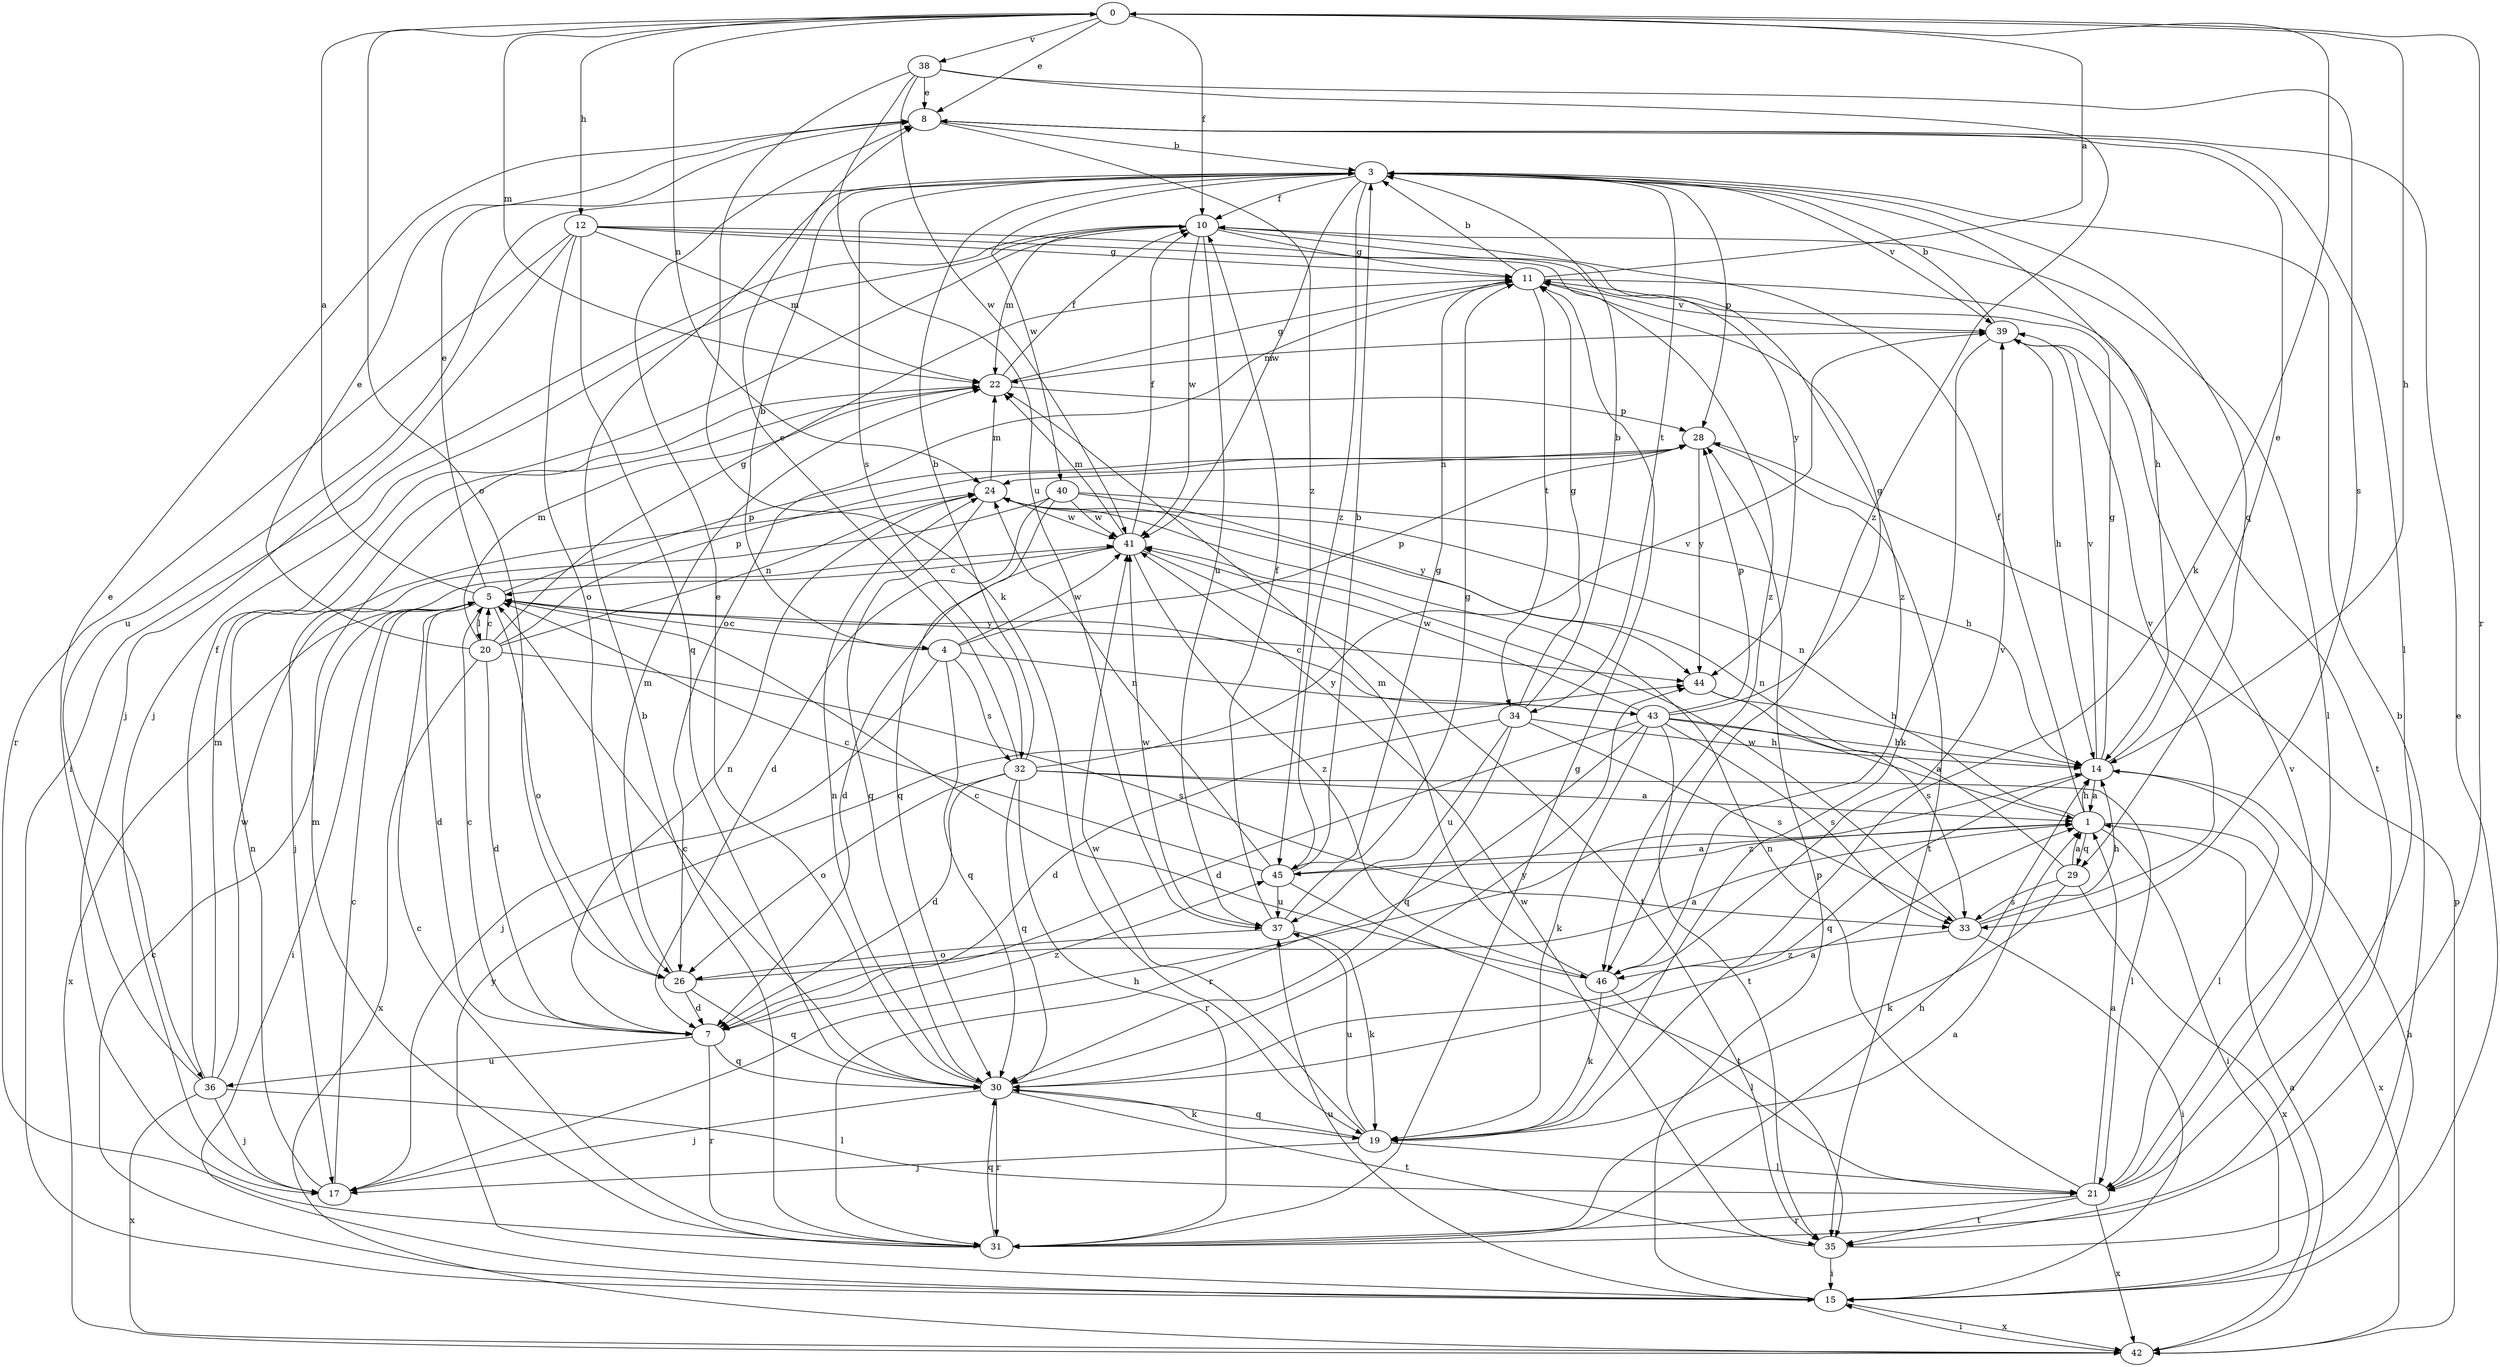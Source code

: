 strict digraph  {
0;
1;
3;
4;
5;
7;
8;
10;
11;
12;
14;
15;
17;
19;
20;
21;
22;
24;
26;
28;
29;
30;
31;
32;
33;
34;
35;
36;
37;
38;
39;
40;
41;
42;
43;
44;
45;
46;
0 -> 8  [label=e];
0 -> 10  [label=f];
0 -> 12  [label=h];
0 -> 14  [label=h];
0 -> 19  [label=k];
0 -> 22  [label=m];
0 -> 24  [label=n];
0 -> 26  [label=o];
0 -> 31  [label=r];
0 -> 38  [label=v];
1 -> 10  [label=f];
1 -> 14  [label=h];
1 -> 15  [label=i];
1 -> 24  [label=n];
1 -> 29  [label=q];
1 -> 42  [label=x];
1 -> 45  [label=z];
3 -> 10  [label=f];
3 -> 14  [label=h];
3 -> 28  [label=p];
3 -> 29  [label=q];
3 -> 32  [label=s];
3 -> 34  [label=t];
3 -> 36  [label=u];
3 -> 39  [label=v];
3 -> 40  [label=w];
3 -> 41  [label=w];
3 -> 45  [label=z];
4 -> 3  [label=b];
4 -> 17  [label=j];
4 -> 28  [label=p];
4 -> 30  [label=q];
4 -> 32  [label=s];
4 -> 41  [label=w];
4 -> 43  [label=y];
5 -> 0  [label=a];
5 -> 4  [label=c];
5 -> 7  [label=d];
5 -> 8  [label=e];
5 -> 15  [label=i];
5 -> 20  [label=l];
5 -> 26  [label=o];
5 -> 28  [label=p];
5 -> 42  [label=x];
5 -> 44  [label=y];
7 -> 5  [label=c];
7 -> 24  [label=n];
7 -> 30  [label=q];
7 -> 31  [label=r];
7 -> 36  [label=u];
7 -> 45  [label=z];
8 -> 3  [label=b];
8 -> 21  [label=l];
8 -> 45  [label=z];
10 -> 11  [label=g];
10 -> 15  [label=i];
10 -> 17  [label=j];
10 -> 21  [label=l];
10 -> 22  [label=m];
10 -> 37  [label=u];
10 -> 41  [label=w];
10 -> 46  [label=z];
11 -> 0  [label=a];
11 -> 3  [label=b];
11 -> 26  [label=o];
11 -> 34  [label=t];
11 -> 35  [label=t];
11 -> 39  [label=v];
12 -> 11  [label=g];
12 -> 17  [label=j];
12 -> 22  [label=m];
12 -> 26  [label=o];
12 -> 30  [label=q];
12 -> 31  [label=r];
12 -> 44  [label=y];
12 -> 46  [label=z];
14 -> 1  [label=a];
14 -> 8  [label=e];
14 -> 11  [label=g];
14 -> 21  [label=l];
14 -> 30  [label=q];
14 -> 39  [label=v];
15 -> 5  [label=c];
15 -> 8  [label=e];
15 -> 14  [label=h];
15 -> 28  [label=p];
15 -> 37  [label=u];
15 -> 42  [label=x];
15 -> 44  [label=y];
17 -> 5  [label=c];
17 -> 14  [label=h];
17 -> 24  [label=n];
19 -> 17  [label=j];
19 -> 21  [label=l];
19 -> 30  [label=q];
19 -> 37  [label=u];
19 -> 41  [label=w];
20 -> 5  [label=c];
20 -> 7  [label=d];
20 -> 8  [label=e];
20 -> 11  [label=g];
20 -> 22  [label=m];
20 -> 24  [label=n];
20 -> 28  [label=p];
20 -> 33  [label=s];
20 -> 42  [label=x];
21 -> 1  [label=a];
21 -> 24  [label=n];
21 -> 31  [label=r];
21 -> 35  [label=t];
21 -> 39  [label=v];
21 -> 42  [label=x];
22 -> 10  [label=f];
22 -> 11  [label=g];
22 -> 28  [label=p];
24 -> 22  [label=m];
24 -> 30  [label=q];
24 -> 41  [label=w];
26 -> 1  [label=a];
26 -> 7  [label=d];
26 -> 22  [label=m];
26 -> 30  [label=q];
28 -> 24  [label=n];
28 -> 35  [label=t];
28 -> 44  [label=y];
29 -> 1  [label=a];
29 -> 19  [label=k];
29 -> 24  [label=n];
29 -> 33  [label=s];
29 -> 42  [label=x];
30 -> 1  [label=a];
30 -> 5  [label=c];
30 -> 8  [label=e];
30 -> 17  [label=j];
30 -> 19  [label=k];
30 -> 24  [label=n];
30 -> 31  [label=r];
30 -> 35  [label=t];
30 -> 44  [label=y];
31 -> 1  [label=a];
31 -> 3  [label=b];
31 -> 5  [label=c];
31 -> 11  [label=g];
31 -> 14  [label=h];
31 -> 22  [label=m];
31 -> 30  [label=q];
32 -> 1  [label=a];
32 -> 3  [label=b];
32 -> 7  [label=d];
32 -> 8  [label=e];
32 -> 21  [label=l];
32 -> 26  [label=o];
32 -> 30  [label=q];
32 -> 31  [label=r];
32 -> 39  [label=v];
33 -> 14  [label=h];
33 -> 15  [label=i];
33 -> 39  [label=v];
33 -> 41  [label=w];
33 -> 46  [label=z];
34 -> 3  [label=b];
34 -> 7  [label=d];
34 -> 11  [label=g];
34 -> 14  [label=h];
34 -> 30  [label=q];
34 -> 33  [label=s];
34 -> 37  [label=u];
35 -> 3  [label=b];
35 -> 15  [label=i];
35 -> 41  [label=w];
36 -> 8  [label=e];
36 -> 10  [label=f];
36 -> 17  [label=j];
36 -> 21  [label=l];
36 -> 22  [label=m];
36 -> 41  [label=w];
36 -> 42  [label=x];
37 -> 10  [label=f];
37 -> 11  [label=g];
37 -> 19  [label=k];
37 -> 26  [label=o];
37 -> 41  [label=w];
38 -> 8  [label=e];
38 -> 19  [label=k];
38 -> 33  [label=s];
38 -> 37  [label=u];
38 -> 41  [label=w];
38 -> 46  [label=z];
39 -> 3  [label=b];
39 -> 14  [label=h];
39 -> 19  [label=k];
39 -> 22  [label=m];
40 -> 7  [label=d];
40 -> 14  [label=h];
40 -> 17  [label=j];
40 -> 30  [label=q];
40 -> 41  [label=w];
40 -> 44  [label=y];
41 -> 5  [label=c];
41 -> 7  [label=d];
41 -> 10  [label=f];
41 -> 22  [label=m];
41 -> 35  [label=t];
41 -> 46  [label=z];
42 -> 1  [label=a];
42 -> 15  [label=i];
42 -> 28  [label=p];
43 -> 1  [label=a];
43 -> 5  [label=c];
43 -> 7  [label=d];
43 -> 11  [label=g];
43 -> 14  [label=h];
43 -> 19  [label=k];
43 -> 28  [label=p];
43 -> 31  [label=r];
43 -> 33  [label=s];
43 -> 35  [label=t];
43 -> 41  [label=w];
44 -> 14  [label=h];
44 -> 33  [label=s];
45 -> 1  [label=a];
45 -> 3  [label=b];
45 -> 5  [label=c];
45 -> 11  [label=g];
45 -> 24  [label=n];
45 -> 35  [label=t];
45 -> 37  [label=u];
46 -> 5  [label=c];
46 -> 19  [label=k];
46 -> 21  [label=l];
46 -> 22  [label=m];
46 -> 39  [label=v];
}
